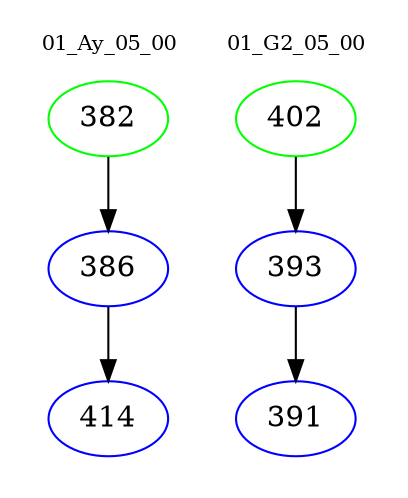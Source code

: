 digraph{
subgraph cluster_0 {
color = white
label = "01_Ay_05_00";
fontsize=10;
T0_382 [label="382", color="green"]
T0_382 -> T0_386 [color="black"]
T0_386 [label="386", color="blue"]
T0_386 -> T0_414 [color="black"]
T0_414 [label="414", color="blue"]
}
subgraph cluster_1 {
color = white
label = "01_G2_05_00";
fontsize=10;
T1_402 [label="402", color="green"]
T1_402 -> T1_393 [color="black"]
T1_393 [label="393", color="blue"]
T1_393 -> T1_391 [color="black"]
T1_391 [label="391", color="blue"]
}
}
